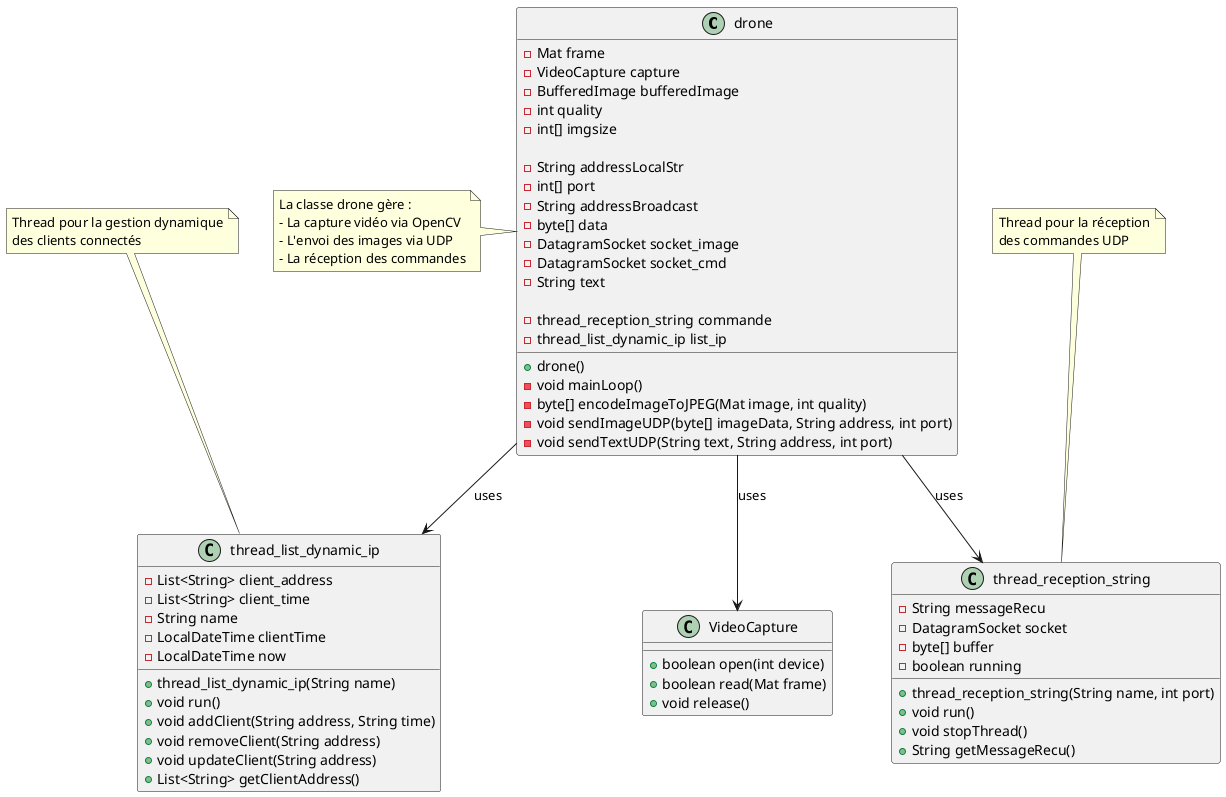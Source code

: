 @startuml drone_video_class

class drone {
    ' Attributs vidéo
    -Mat frame
    -VideoCapture capture
    -BufferedImage bufferedImage
    -int quality
    -int[] imgsize
    
    ' Attributs réseau
    -String addressLocalStr
    -int[] port
    -String addressBroadcast 
    -byte[] data
    -DatagramSocket socket_image
    -DatagramSocket socket_cmd
    -String text

    ' Threads
    -thread_reception_string commande
    -thread_list_dynamic_ip list_ip

    ' Méthodes 
    +drone()
    -void mainLoop()
    -byte[] encodeImageToJPEG(Mat image, int quality) 
    -void sendImageUDP(byte[] imageData, String address, int port)
    -void sendTextUDP(String text, String address, int port)
}

class thread_reception_string {
    -String messageRecu
    -DatagramSocket socket
    -byte[] buffer
    -boolean running
    
    +thread_reception_string(String name, int port)
    +void run()
    +void stopThread()
    +String getMessageRecu()
}

class thread_list_dynamic_ip {
    -List<String> client_address
    -List<String> client_time
    -String name
    -LocalDateTime clientTime
    -LocalDateTime now
    
    +thread_list_dynamic_ip(String name)
    +void run()
    +void addClient(String address, String time)
    +void removeClient(String address)
    +void updateClient(String address)
    +List<String> getClientAddress()
}

class VideoCapture {
    +boolean open(int device)
    +boolean read(Mat frame)
    +void release()
}

' Relations
drone --> VideoCapture : uses
drone --> thread_reception_string : uses
drone --> thread_list_dynamic_ip : uses

note left of drone
  La classe drone gère :
  - La capture vidéo via OpenCV
  - L'envoi des images via UDP
  - La réception des commandes
end note

note top of thread_reception_string
  Thread pour la réception
  des commandes UDP
end note

note top of thread_list_dynamic_ip
  Thread pour la gestion dynamique
  des clients connectés
end note

@enduml